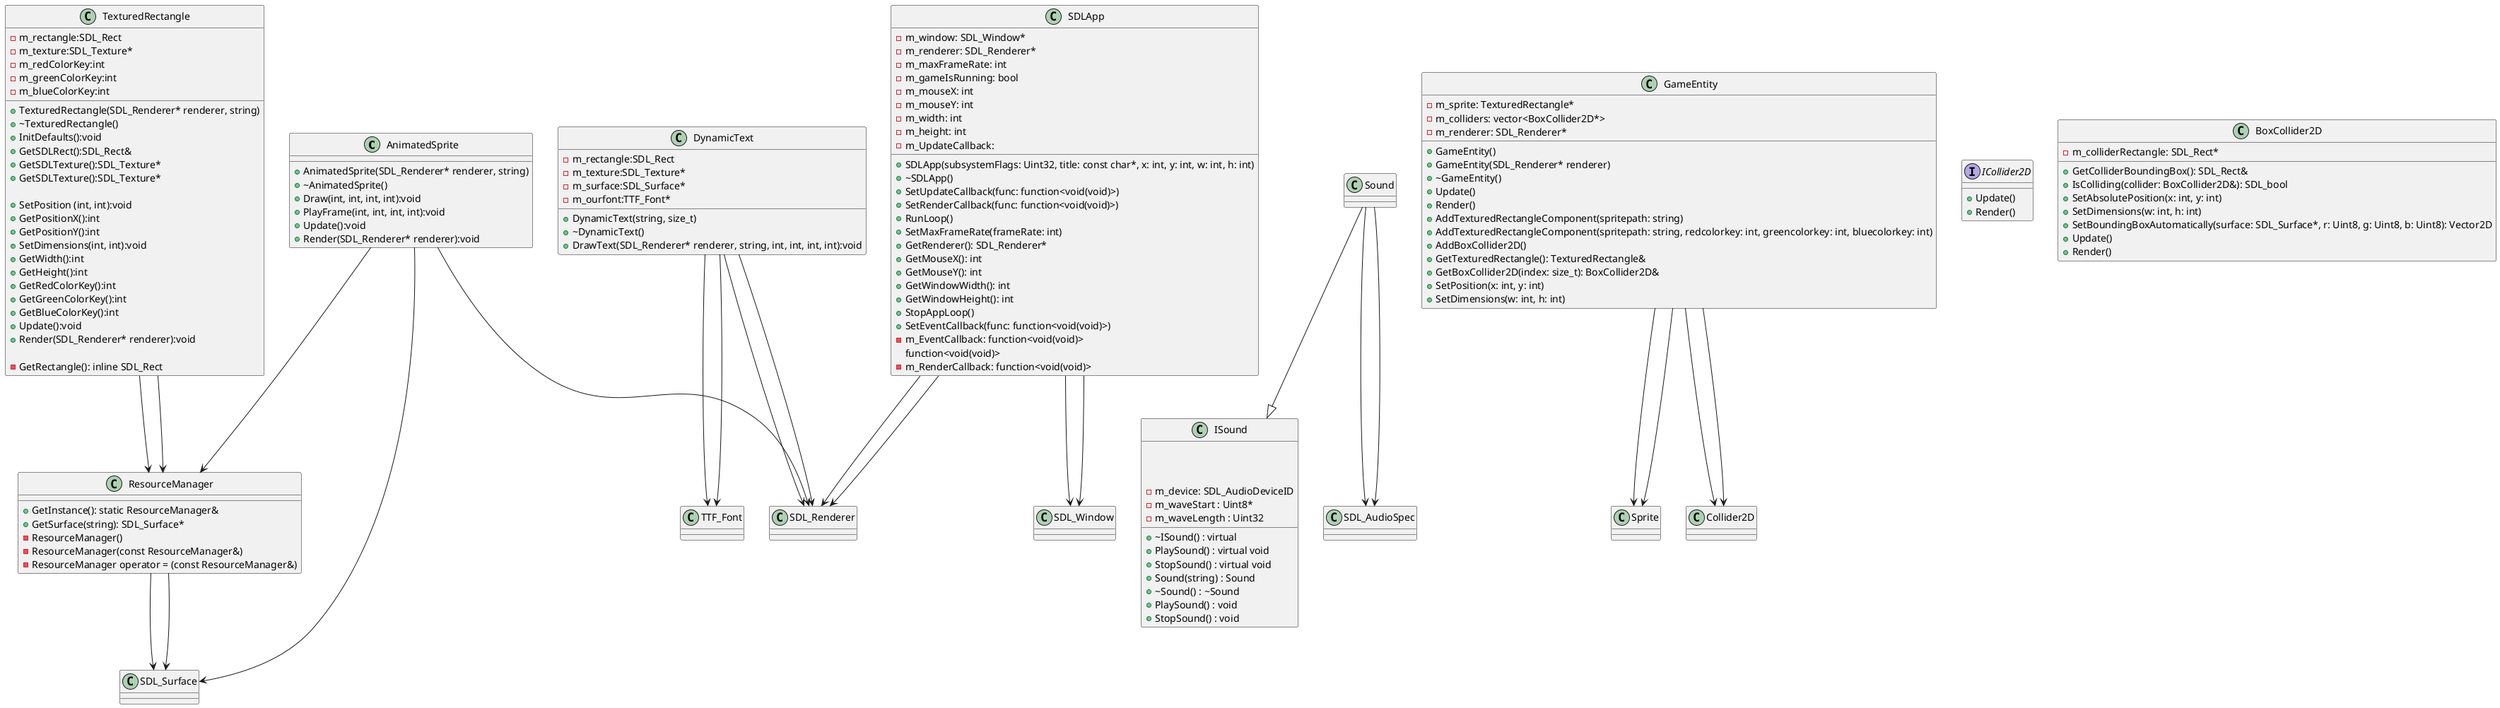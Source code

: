 @startuml

class AnimatedSprite{
    + AnimatedSprite(SDL_Renderer* renderer, string)
    + ~AnimatedSprite()
    + Draw(int, int, int, int):void 
    + PlayFrame(int, int, int, int):void
    + Update():void
    + Render(SDL_Renderer* renderer):void
}

Class DynamicText{
    +  DynamicText(string, size_t)
    + ~DynamicText()
    + DrawText(SDL_Renderer* renderer, string, int, int, int, int):void

    - m_rectangle:SDL_Rect
    - m_texture:SDL_Texture*
    - m_surface:SDL_Surface*
    - m_ourfont:TTF_Font*

}

class ResourceManager{
    + GetInstance(): static ResourceManager&
    + GetSurface(string): SDL_Surface* 
    - ResourceManager()
    - ResourceManager(const ResourceManager&)
    - ResourceManager operator = (const ResourceManager&)
}

class TexturedRectangle{
    + TexturedRectangle(SDL_Renderer* renderer, string)
    + ~TexturedRectangle()
    + InitDefaults():void
    + GetSDLRect():SDL_Rect&
    + GetSDLTexture():SDL_Texture*
    + GetSDLTexture():SDL_Texture*

    + SetPosition (int, int):void
    + GetPositionX():int
    + GetPositionY():int
    + SetDimensions(int, int):void
    + GetWidth():int
    + GetHeight():int
    + GetRedColorKey():int
    + GetGreenColorKey():int
    + GetBlueColorKey():int
    + Update():void
    + Render(SDL_Renderer* renderer):void

    - GetRectangle(): inline SDL_Rect
    - m_rectangle:SDL_Rect
    - m_texture:SDL_Texture*
    - m_redColorKey:int
    - m_greenColorKey:int
    - m_blueColorKey:int
}

class ISound {

    + ~ISound() : virtual
    + PlaySound() : virtual void
    + StopSound() : virtual void
    
}

class ISound {

    + Sound(string) : Sound
    + ~Sound() : ~Sound
    + PlaySound() : void
    + StopSound() : void

    - m_device: SDL_AudioDeviceID
    - m_waveStart : Uint8*
    - m_waveLength : Uint32
}

class SDLApp {

     + SDLApp(subsystemFlags: Uint32, title: const char*, x: int, y: int, w: int, h: int)
            + ~SDLApp()
            + SetUpdateCallback(func: function<void(void)>)
            + SetRenderCallback(func: function<void(void)>)
            + RunLoop()
            + SetMaxFrameRate(frameRate: int)
            + GetRenderer(): SDL_Renderer*
            + GetMouseX(): int
            + GetMouseY(): int
            + GetWindowWidth(): int
            + GetWindowHeight(): int
            + StopAppLoop()
            + SetEventCallback(func: function<void(void)>)
            - m_window: SDL_Window*
            - m_renderer: SDL_Renderer*
            - m_maxFrameRate: int
            - m_gameIsRunning: bool
            - m_mouseX: int
            - m_mouseY: int
            - m_width: int
            - m_height: int
            - m_EventCallback: function<void(void)>
            - m_UpdateCallback: 
            function<void(void)>
            - m_RenderCallback: function<void(void)>
        }

class GameEntity {
    + GameEntity()
    + GameEntity(SDL_Renderer* renderer)
    + ~GameEntity()
    + Update()
    + Render()
    + AddTexturedRectangleComponent(spritepath: string)
    + AddTexturedRectangleComponent(spritepath: string, redcolorkey: int, greencolorkey: int, bluecolorkey: int)
    + AddBoxCollider2D()
    + GetTexturedRectangle(): TexturedRectangle&
    + GetBoxCollider2D(index: size_t): BoxCollider2D&
    + SetPosition(x: int, y: int)
    + SetDimensions(w: int, h: int)
    - m_sprite: TexturedRectangle*
    - m_colliders: vector<BoxCollider2D*>
    - m_renderer: SDL_Renderer*

}

interface ICollider2D {
    +Update()
    +Render()
}

class BoxCollider2D {
    -m_colliderRectangle: SDL_Rect*
    +GetColliderBoundingBox(): SDL_Rect&
    +IsColliding(collider: BoxCollider2D&): SDL_bool
    +SetAbsolutePosition(x: int, y: int)
    +SetDimensions(w: int, h: int)
    +SetBoundingBoxAutomatically(surface: SDL_Surface*, r: Uint8, g: Uint8, b: Uint8): Vector2D
    +Update()
    +Render()
}

TexturedRectangle --> ResourceManager
Sound --> SDL_AudioSpec
SDLApp --> SDL_Window
SDLApp --> SDL_Renderer
ResourceManager --> SDL_Surface
GameEntity --> Sprite
GameEntity --> Collider2D
DynamicText --> SDL_Renderer
DynamicText --> TTF_Font
TexturedRectangle --> ResourceManager
Sound --> SDL_AudioSpec
SDLApp --> SDL_Window
SDLApp --> SDL_Renderer
ResourceManager --> SDL_Surface
GameEntity --> Sprite
GameEntity --> Collider2D
DynamicText --> SDL_Renderer
DynamicText --> TTF_Font
AnimatedSprite --> SDL_Renderer
AnimatedSprite --> SDL_Surface
AnimatedSprite --> ResourceManager
Sound --|> ISound


@enduml


